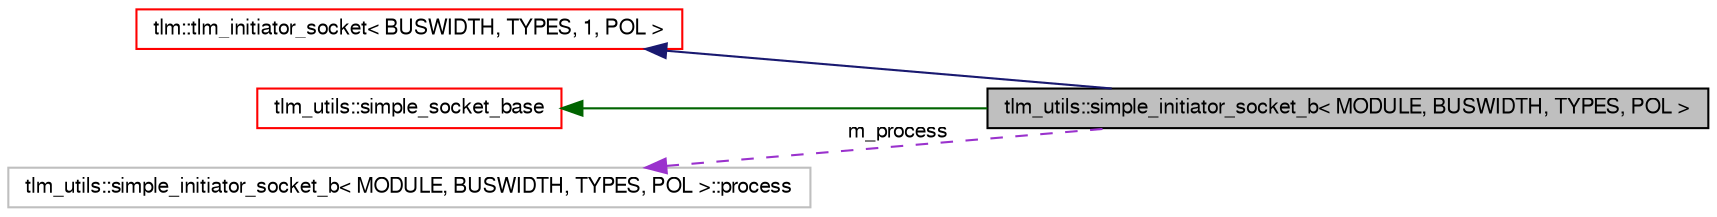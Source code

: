 digraph G
{
  edge [fontname="FreeSans",fontsize="10",labelfontname="FreeSans",labelfontsize="10"];
  node [fontname="FreeSans",fontsize="10",shape=record];
  rankdir=LR;
  Node1 [label="tlm_utils::simple_initiator_socket_b\< MODULE, BUSWIDTH, TYPES, POL \>",height=0.2,width=0.4,color="black", fillcolor="grey75", style="filled" fontcolor="black"];
  Node2 -> Node1 [dir=back,color="midnightblue",fontsize="10",style="solid",fontname="FreeSans"];
  Node2 [label="tlm::tlm_initiator_socket\< BUSWIDTH, TYPES, 1, POL \>",height=0.2,width=0.4,color="red", fillcolor="white", style="filled",URL="$a00093.html"];
  Node3 -> Node1 [dir=back,color="darkgreen",fontsize="10",style="solid",fontname="FreeSans"];
  Node3 [label="tlm_utils::simple_socket_base",height=0.2,width=0.4,color="red", fillcolor="white", style="filled",URL="$a00043.html"];
  Node4 -> Node1 [dir=back,color="darkorchid3",fontsize="10",style="dashed",label="m_process",fontname="FreeSans"];
  Node4 [label="tlm_utils::simple_initiator_socket_b\< MODULE, BUSWIDTH, TYPES, POL \>::process",height=0.2,width=0.4,color="grey75", fillcolor="white", style="filled"];
}
